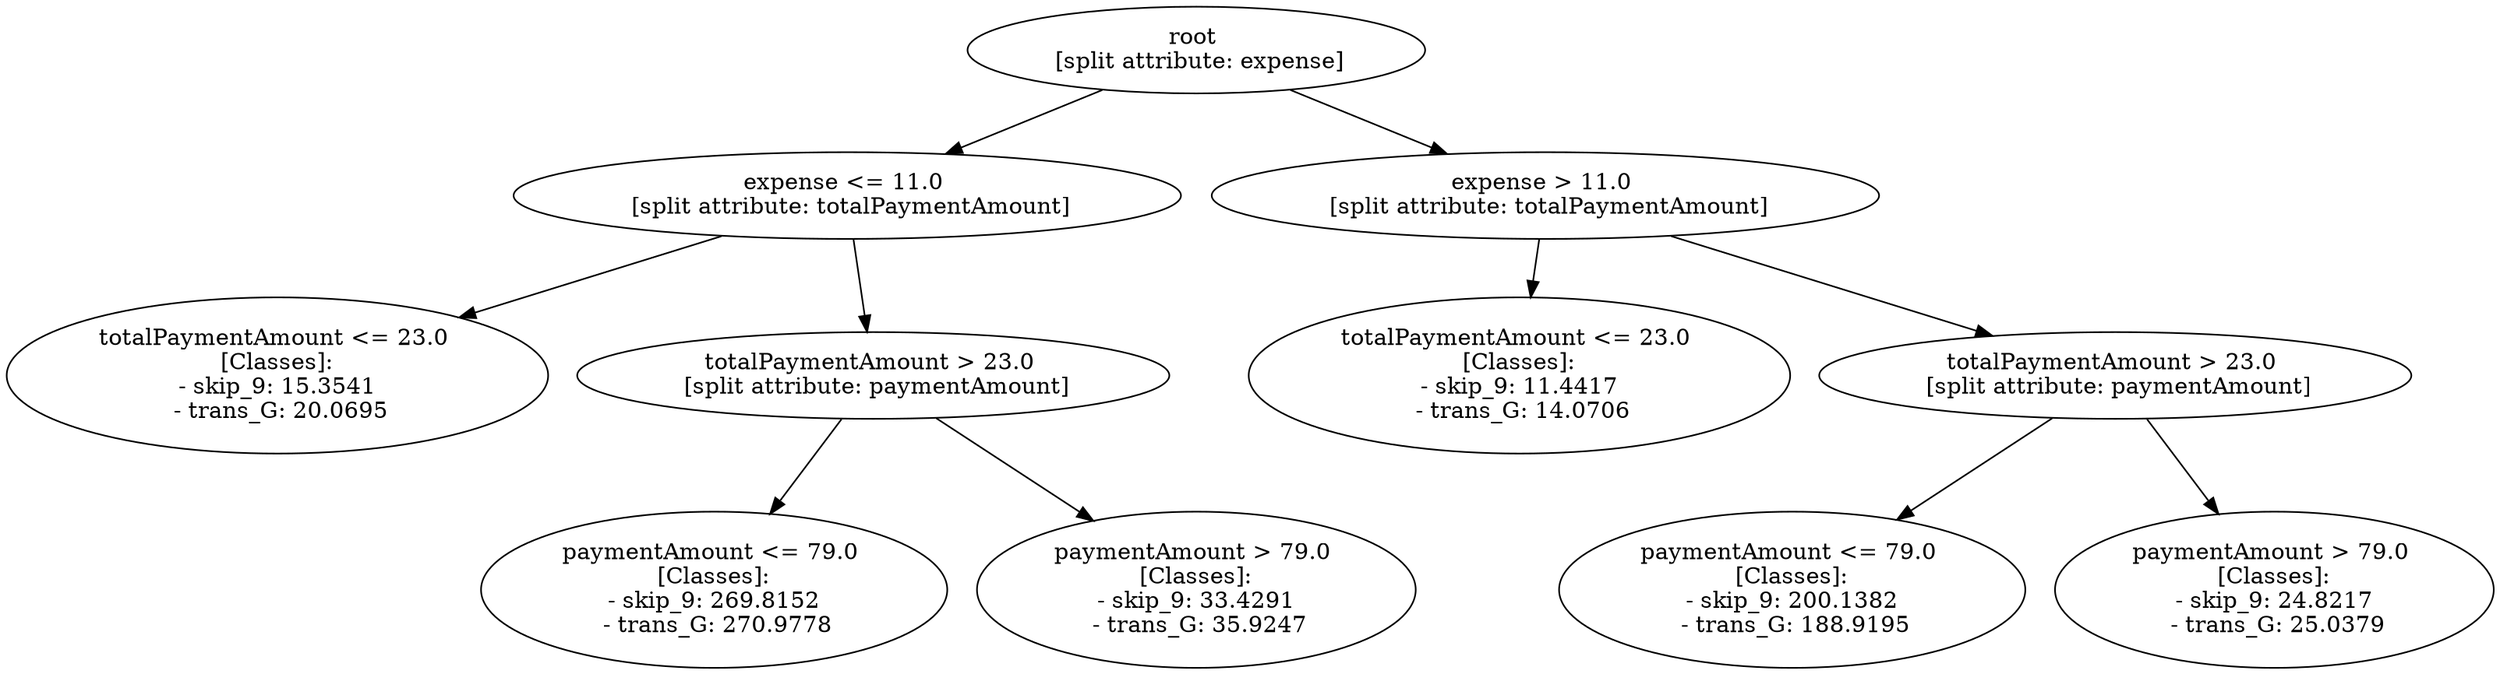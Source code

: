 // Road_Traffic_Fine_Management_Process-p_13-1
digraph "Road_Traffic_Fine_Management_Process-p_13-1" {
	"a2d34d8a-2a34-44f8-8729-c386e6995db8" [label="root 
 [split attribute: expense]"]
	"67071335-2868-4d0a-a896-e68d96454c9d" [label="expense <= 11.0 
 [split attribute: totalPaymentAmount]"]
	"a2d34d8a-2a34-44f8-8729-c386e6995db8" -> "67071335-2868-4d0a-a896-e68d96454c9d"
	"063ec271-7ab6-4b74-a66c-13eab6c8bb03" [label="totalPaymentAmount <= 23.0 
 [Classes]: 
 - skip_9: 15.3541 
 - trans_G: 20.0695"]
	"67071335-2868-4d0a-a896-e68d96454c9d" -> "063ec271-7ab6-4b74-a66c-13eab6c8bb03"
	"c53a60a5-aed3-4618-a9e3-77d5738474a2" [label="totalPaymentAmount > 23.0 
 [split attribute: paymentAmount]"]
	"67071335-2868-4d0a-a896-e68d96454c9d" -> "c53a60a5-aed3-4618-a9e3-77d5738474a2"
	"376a7e4a-43fc-4ae2-8745-69b433086bda" [label="paymentAmount <= 79.0 
 [Classes]: 
 - skip_9: 269.8152 
 - trans_G: 270.9778"]
	"c53a60a5-aed3-4618-a9e3-77d5738474a2" -> "376a7e4a-43fc-4ae2-8745-69b433086bda"
	"24191a96-b9ba-4915-8a1d-c5dbc740a710" [label="paymentAmount > 79.0 
 [Classes]: 
 - skip_9: 33.4291 
 - trans_G: 35.9247"]
	"c53a60a5-aed3-4618-a9e3-77d5738474a2" -> "24191a96-b9ba-4915-8a1d-c5dbc740a710"
	"aad642f6-d9b4-44f8-a651-e4aee1be3259" [label="expense > 11.0 
 [split attribute: totalPaymentAmount]"]
	"a2d34d8a-2a34-44f8-8729-c386e6995db8" -> "aad642f6-d9b4-44f8-a651-e4aee1be3259"
	"23dbfd81-4241-4c95-9d5b-fe1f933f7fa1" [label="totalPaymentAmount <= 23.0 
 [Classes]: 
 - skip_9: 11.4417 
 - trans_G: 14.0706"]
	"aad642f6-d9b4-44f8-a651-e4aee1be3259" -> "23dbfd81-4241-4c95-9d5b-fe1f933f7fa1"
	"ca57f5cd-5ffe-4d20-906e-7596aa8faa96" [label="totalPaymentAmount > 23.0 
 [split attribute: paymentAmount]"]
	"aad642f6-d9b4-44f8-a651-e4aee1be3259" -> "ca57f5cd-5ffe-4d20-906e-7596aa8faa96"
	"fa22eed9-e0f6-427b-8097-349cc86b117b" [label="paymentAmount <= 79.0 
 [Classes]: 
 - skip_9: 200.1382 
 - trans_G: 188.9195"]
	"ca57f5cd-5ffe-4d20-906e-7596aa8faa96" -> "fa22eed9-e0f6-427b-8097-349cc86b117b"
	"77431e4d-e0a0-42ce-a6a6-ec14a8a21c99" [label="paymentAmount > 79.0 
 [Classes]: 
 - skip_9: 24.8217 
 - trans_G: 25.0379"]
	"ca57f5cd-5ffe-4d20-906e-7596aa8faa96" -> "77431e4d-e0a0-42ce-a6a6-ec14a8a21c99"
}
